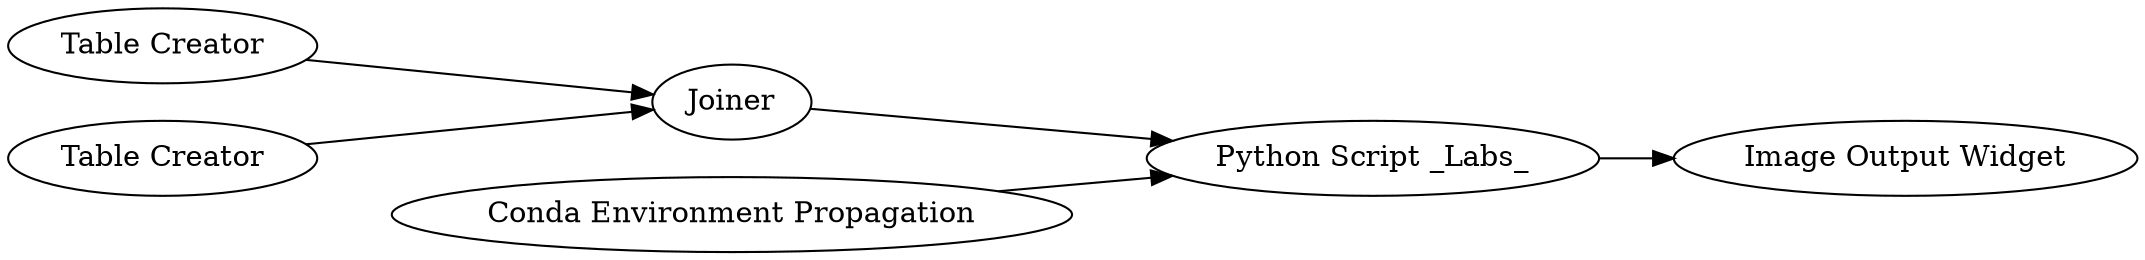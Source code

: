 digraph {
	1 -> 4
	4 -> 2
	3 -> 4
	5 -> 2
	2 -> 11
	5 [label="Conda Environment Propagation"]
	1 [label="Table Creator"]
	11 [label="Image Output Widget"]
	4 [label=Joiner]
	3 [label="Table Creator"]
	2 [label="Python Script _Labs_"]
	rankdir=LR
}

